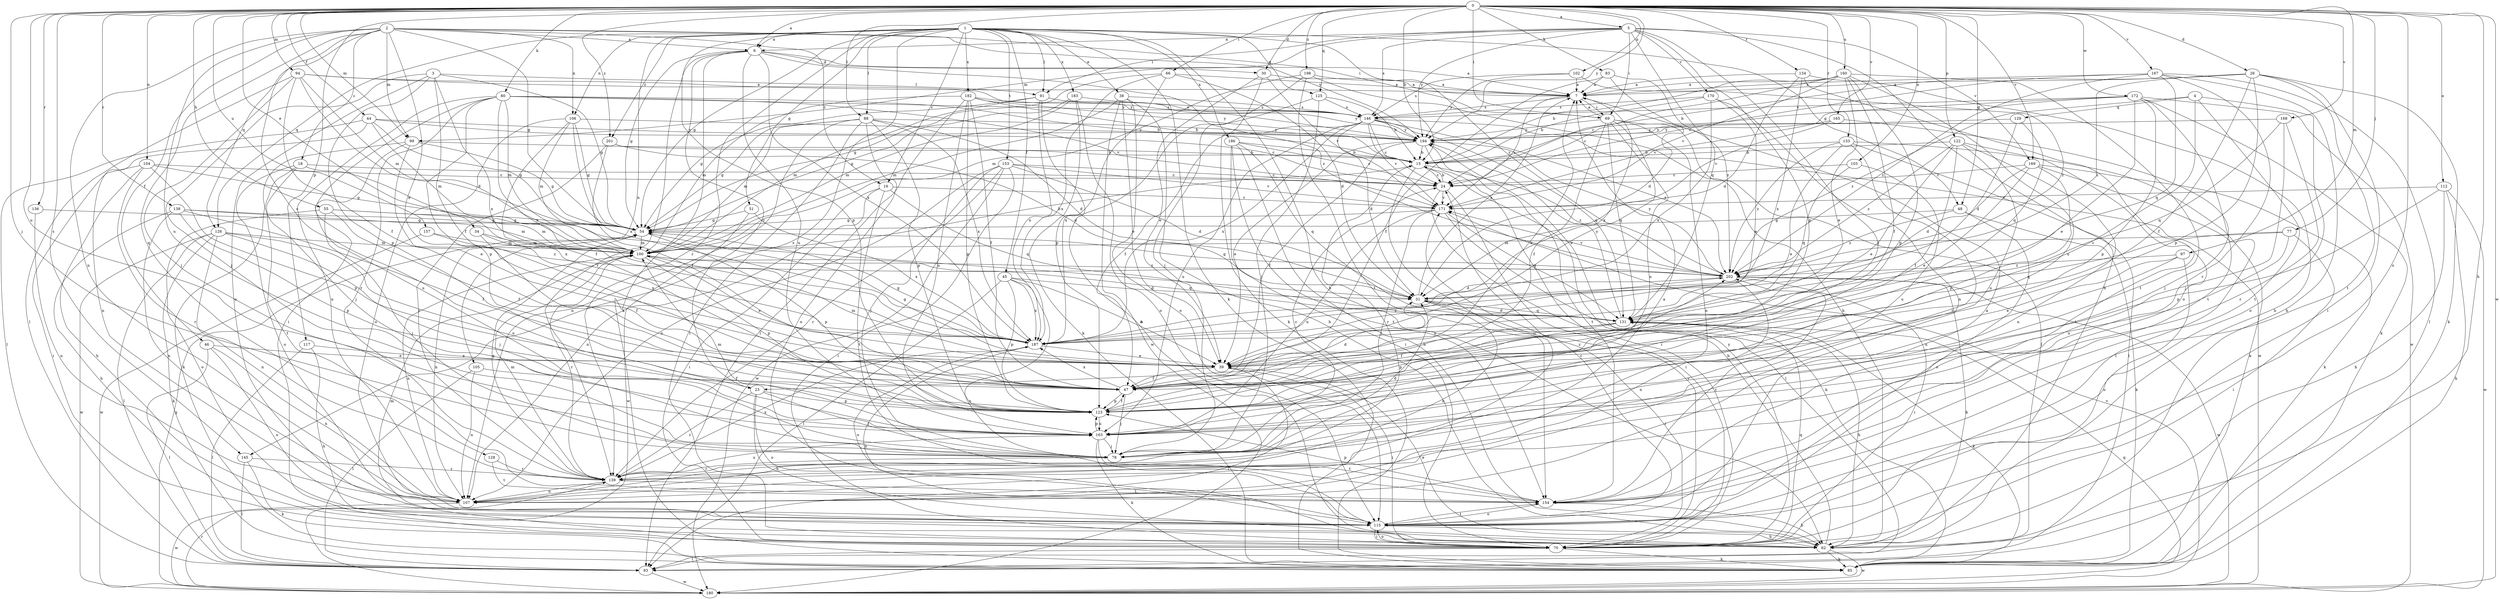 strict digraph  {
0;
1;
2;
3;
4;
5;
6;
7;
15;
16;
18;
23;
24;
26;
30;
31;
34;
38;
39;
44;
45;
46;
47;
48;
51;
54;
55;
62;
66;
69;
70;
77;
78;
80;
83;
85;
88;
91;
93;
94;
97;
99;
100;
102;
103;
104;
105;
106;
107;
112;
115;
117;
122;
123;
125;
126;
128;
129;
131;
133;
134;
136;
138;
139;
145;
146;
153;
154;
157;
160;
163;
165;
167;
168;
169;
170;
171;
172;
180;
182;
183;
186;
187;
194;
198;
201;
202;
0 -> 5  [label=a];
0 -> 6  [label=a];
0 -> 15  [label=b];
0 -> 26  [label=d];
0 -> 30  [label=d];
0 -> 34  [label=e];
0 -> 44  [label=f];
0 -> 48  [label=g];
0 -> 55  [label=h];
0 -> 62  [label=h];
0 -> 66  [label=i];
0 -> 69  [label=i];
0 -> 77  [label=j];
0 -> 78  [label=j];
0 -> 80  [label=k];
0 -> 83  [label=k];
0 -> 88  [label=l];
0 -> 94  [label=m];
0 -> 97  [label=m];
0 -> 99  [label=m];
0 -> 102  [label=n];
0 -> 103  [label=n];
0 -> 104  [label=n];
0 -> 112  [label=o];
0 -> 115  [label=o];
0 -> 117  [label=p];
0 -> 122  [label=p];
0 -> 125  [label=q];
0 -> 133  [label=r];
0 -> 134  [label=r];
0 -> 136  [label=r];
0 -> 138  [label=r];
0 -> 145  [label=s];
0 -> 157  [label=u];
0 -> 160  [label=u];
0 -> 163  [label=u];
0 -> 165  [label=v];
0 -> 167  [label=v];
0 -> 168  [label=v];
0 -> 169  [label=v];
0 -> 172  [label=w];
0 -> 180  [label=w];
0 -> 194  [label=y];
0 -> 198  [label=z];
0 -> 201  [label=z];
1 -> 6  [label=a];
1 -> 16  [label=c];
1 -> 38  [label=e];
1 -> 45  [label=f];
1 -> 48  [label=g];
1 -> 51  [label=g];
1 -> 54  [label=g];
1 -> 62  [label=h];
1 -> 85  [label=k];
1 -> 88  [label=l];
1 -> 91  [label=l];
1 -> 105  [label=n];
1 -> 106  [label=n];
1 -> 123  [label=p];
1 -> 125  [label=q];
1 -> 126  [label=q];
1 -> 139  [label=r];
1 -> 145  [label=s];
1 -> 153  [label=t];
1 -> 182  [label=x];
1 -> 183  [label=x];
1 -> 186  [label=x];
1 -> 201  [label=z];
1 -> 202  [label=z];
2 -> 6  [label=a];
2 -> 16  [label=c];
2 -> 18  [label=c];
2 -> 23  [label=c];
2 -> 39  [label=e];
2 -> 46  [label=f];
2 -> 54  [label=g];
2 -> 69  [label=i];
2 -> 99  [label=m];
2 -> 106  [label=n];
2 -> 107  [label=n];
2 -> 126  [label=q];
2 -> 128  [label=q];
2 -> 163  [label=u];
2 -> 194  [label=y];
3 -> 47  [label=f];
3 -> 54  [label=g];
3 -> 78  [label=j];
3 -> 91  [label=l];
3 -> 115  [label=o];
3 -> 123  [label=p];
3 -> 187  [label=x];
4 -> 23  [label=c];
4 -> 115  [label=o];
4 -> 129  [label=q];
4 -> 154  [label=t];
4 -> 202  [label=z];
5 -> 6  [label=a];
5 -> 62  [label=h];
5 -> 69  [label=i];
5 -> 78  [label=j];
5 -> 91  [label=l];
5 -> 99  [label=m];
5 -> 123  [label=p];
5 -> 131  [label=q];
5 -> 146  [label=s];
5 -> 169  [label=v];
5 -> 170  [label=v];
5 -> 194  [label=y];
6 -> 7  [label=a];
6 -> 23  [label=c];
6 -> 30  [label=d];
6 -> 54  [label=g];
6 -> 85  [label=k];
6 -> 139  [label=r];
6 -> 163  [label=u];
6 -> 187  [label=x];
6 -> 202  [label=z];
7 -> 69  [label=i];
7 -> 146  [label=s];
7 -> 171  [label=v];
7 -> 187  [label=x];
15 -> 24  [label=c];
15 -> 107  [label=n];
15 -> 139  [label=r];
15 -> 202  [label=z];
16 -> 70  [label=i];
16 -> 107  [label=n];
16 -> 131  [label=q];
16 -> 154  [label=t];
16 -> 171  [label=v];
18 -> 24  [label=c];
18 -> 85  [label=k];
18 -> 115  [label=o];
18 -> 154  [label=t];
18 -> 187  [label=x];
23 -> 62  [label=h];
23 -> 78  [label=j];
23 -> 115  [label=o];
23 -> 123  [label=p];
23 -> 139  [label=r];
24 -> 15  [label=b];
24 -> 70  [label=i];
24 -> 93  [label=l];
24 -> 171  [label=v];
26 -> 7  [label=a];
26 -> 15  [label=b];
26 -> 47  [label=f];
26 -> 70  [label=i];
26 -> 85  [label=k];
26 -> 123  [label=p];
26 -> 154  [label=t];
26 -> 202  [label=z];
30 -> 7  [label=a];
30 -> 39  [label=e];
30 -> 85  [label=k];
30 -> 171  [label=v];
31 -> 7  [label=a];
31 -> 70  [label=i];
31 -> 107  [label=n];
31 -> 131  [label=q];
34 -> 47  [label=f];
34 -> 100  [label=m];
34 -> 187  [label=x];
38 -> 39  [label=e];
38 -> 62  [label=h];
38 -> 100  [label=m];
38 -> 115  [label=o];
38 -> 146  [label=s];
38 -> 180  [label=w];
39 -> 47  [label=f];
39 -> 54  [label=g];
39 -> 70  [label=i];
39 -> 93  [label=l];
39 -> 100  [label=m];
44 -> 24  [label=c];
44 -> 54  [label=g];
44 -> 93  [label=l];
44 -> 100  [label=m];
44 -> 107  [label=n];
44 -> 194  [label=y];
45 -> 31  [label=d];
45 -> 39  [label=e];
45 -> 93  [label=l];
45 -> 115  [label=o];
45 -> 123  [label=p];
45 -> 187  [label=x];
46 -> 39  [label=e];
46 -> 93  [label=l];
46 -> 107  [label=n];
46 -> 115  [label=o];
47 -> 7  [label=a];
47 -> 31  [label=d];
47 -> 78  [label=j];
47 -> 123  [label=p];
47 -> 187  [label=x];
48 -> 54  [label=g];
48 -> 85  [label=k];
48 -> 115  [label=o];
48 -> 202  [label=z];
51 -> 54  [label=g];
51 -> 180  [label=w];
51 -> 187  [label=x];
54 -> 100  [label=m];
54 -> 107  [label=n];
54 -> 123  [label=p];
55 -> 47  [label=f];
55 -> 54  [label=g];
55 -> 78  [label=j];
55 -> 100  [label=m];
55 -> 115  [label=o];
62 -> 15  [label=b];
62 -> 39  [label=e];
62 -> 85  [label=k];
62 -> 180  [label=w];
66 -> 7  [label=a];
66 -> 31  [label=d];
66 -> 54  [label=g];
66 -> 123  [label=p];
66 -> 187  [label=x];
69 -> 7  [label=a];
69 -> 39  [label=e];
69 -> 47  [label=f];
69 -> 93  [label=l];
69 -> 107  [label=n];
69 -> 131  [label=q];
69 -> 163  [label=u];
69 -> 194  [label=y];
70 -> 85  [label=k];
70 -> 93  [label=l];
70 -> 100  [label=m];
70 -> 115  [label=o];
70 -> 131  [label=q];
70 -> 171  [label=v];
70 -> 194  [label=y];
77 -> 70  [label=i];
77 -> 100  [label=m];
77 -> 131  [label=q];
77 -> 163  [label=u];
78 -> 24  [label=c];
78 -> 31  [label=d];
78 -> 139  [label=r];
80 -> 15  [label=b];
80 -> 70  [label=i];
80 -> 100  [label=m];
80 -> 107  [label=n];
80 -> 123  [label=p];
80 -> 139  [label=r];
80 -> 146  [label=s];
80 -> 171  [label=v];
80 -> 187  [label=x];
83 -> 7  [label=a];
83 -> 31  [label=d];
83 -> 47  [label=f];
83 -> 202  [label=z];
88 -> 31  [label=d];
88 -> 54  [label=g];
88 -> 70  [label=i];
88 -> 100  [label=m];
88 -> 107  [label=n];
88 -> 115  [label=o];
88 -> 123  [label=p];
88 -> 187  [label=x];
88 -> 194  [label=y];
91 -> 54  [label=g];
91 -> 62  [label=h];
91 -> 100  [label=m];
91 -> 146  [label=s];
91 -> 187  [label=x];
91 -> 194  [label=y];
93 -> 180  [label=w];
94 -> 7  [label=a];
94 -> 31  [label=d];
94 -> 47  [label=f];
94 -> 78  [label=j];
94 -> 93  [label=l];
94 -> 100  [label=m];
94 -> 194  [label=y];
97 -> 39  [label=e];
97 -> 115  [label=o];
97 -> 163  [label=u];
97 -> 202  [label=z];
99 -> 15  [label=b];
99 -> 39  [label=e];
99 -> 54  [label=g];
99 -> 78  [label=j];
99 -> 163  [label=u];
100 -> 15  [label=b];
100 -> 39  [label=e];
100 -> 107  [label=n];
100 -> 123  [label=p];
100 -> 131  [label=q];
100 -> 139  [label=r];
100 -> 202  [label=z];
102 -> 7  [label=a];
102 -> 146  [label=s];
102 -> 194  [label=y];
102 -> 202  [label=z];
103 -> 24  [label=c];
103 -> 131  [label=q];
103 -> 163  [label=u];
104 -> 24  [label=c];
104 -> 54  [label=g];
104 -> 62  [label=h];
104 -> 70  [label=i];
104 -> 123  [label=p];
104 -> 139  [label=r];
105 -> 47  [label=f];
105 -> 93  [label=l];
105 -> 107  [label=n];
106 -> 47  [label=f];
106 -> 54  [label=g];
106 -> 100  [label=m];
106 -> 115  [label=o];
106 -> 187  [label=x];
106 -> 194  [label=y];
107 -> 7  [label=a];
107 -> 180  [label=w];
112 -> 62  [label=h];
112 -> 85  [label=k];
112 -> 123  [label=p];
112 -> 171  [label=v];
112 -> 180  [label=w];
115 -> 7  [label=a];
115 -> 24  [label=c];
115 -> 62  [label=h];
115 -> 70  [label=i];
115 -> 154  [label=t];
117 -> 39  [label=e];
117 -> 62  [label=h];
117 -> 93  [label=l];
122 -> 15  [label=b];
122 -> 39  [label=e];
122 -> 47  [label=f];
122 -> 107  [label=n];
122 -> 154  [label=t];
122 -> 163  [label=u];
122 -> 202  [label=z];
123 -> 47  [label=f];
123 -> 163  [label=u];
123 -> 202  [label=z];
125 -> 15  [label=b];
125 -> 78  [label=j];
125 -> 146  [label=s];
125 -> 187  [label=x];
126 -> 78  [label=j];
126 -> 85  [label=k];
126 -> 93  [label=l];
126 -> 100  [label=m];
126 -> 107  [label=n];
126 -> 163  [label=u];
126 -> 180  [label=w];
128 -> 139  [label=r];
128 -> 154  [label=t];
129 -> 31  [label=d];
129 -> 131  [label=q];
129 -> 194  [label=y];
131 -> 31  [label=d];
131 -> 47  [label=f];
131 -> 62  [label=h];
131 -> 85  [label=k];
131 -> 123  [label=p];
131 -> 187  [label=x];
131 -> 194  [label=y];
133 -> 15  [label=b];
133 -> 39  [label=e];
133 -> 85  [label=k];
133 -> 93  [label=l];
133 -> 139  [label=r];
133 -> 202  [label=z];
134 -> 7  [label=a];
134 -> 31  [label=d];
134 -> 62  [label=h];
134 -> 115  [label=o];
134 -> 187  [label=x];
136 -> 54  [label=g];
136 -> 107  [label=n];
138 -> 47  [label=f];
138 -> 54  [label=g];
138 -> 62  [label=h];
138 -> 100  [label=m];
138 -> 107  [label=n];
138 -> 123  [label=p];
139 -> 54  [label=g];
139 -> 100  [label=m];
139 -> 107  [label=n];
139 -> 154  [label=t];
139 -> 163  [label=u];
139 -> 187  [label=x];
145 -> 85  [label=k];
145 -> 93  [label=l];
145 -> 139  [label=r];
146 -> 24  [label=c];
146 -> 31  [label=d];
146 -> 47  [label=f];
146 -> 131  [label=q];
146 -> 163  [label=u];
146 -> 171  [label=v];
146 -> 180  [label=w];
146 -> 187  [label=x];
146 -> 194  [label=y];
146 -> 202  [label=z];
153 -> 24  [label=c];
153 -> 31  [label=d];
153 -> 70  [label=i];
153 -> 78  [label=j];
153 -> 107  [label=n];
153 -> 139  [label=r];
153 -> 171  [label=v];
153 -> 180  [label=w];
154 -> 62  [label=h];
154 -> 115  [label=o];
154 -> 123  [label=p];
154 -> 202  [label=z];
157 -> 100  [label=m];
157 -> 180  [label=w];
157 -> 202  [label=z];
160 -> 7  [label=a];
160 -> 15  [label=b];
160 -> 24  [label=c];
160 -> 39  [label=e];
160 -> 47  [label=f];
160 -> 123  [label=p];
160 -> 154  [label=t];
160 -> 163  [label=u];
160 -> 171  [label=v];
163 -> 78  [label=j];
163 -> 85  [label=k];
163 -> 100  [label=m];
163 -> 123  [label=p];
163 -> 154  [label=t];
165 -> 78  [label=j];
165 -> 171  [label=v];
165 -> 194  [label=y];
167 -> 7  [label=a];
167 -> 24  [label=c];
167 -> 62  [label=h];
167 -> 93  [label=l];
167 -> 131  [label=q];
167 -> 139  [label=r];
167 -> 202  [label=z];
168 -> 78  [label=j];
168 -> 131  [label=q];
168 -> 139  [label=r];
168 -> 194  [label=y];
169 -> 24  [label=c];
169 -> 31  [label=d];
169 -> 39  [label=e];
169 -> 70  [label=i];
169 -> 85  [label=k];
169 -> 123  [label=p];
170 -> 15  [label=b];
170 -> 39  [label=e];
170 -> 107  [label=n];
170 -> 146  [label=s];
170 -> 187  [label=x];
171 -> 54  [label=g];
171 -> 78  [label=j];
171 -> 85  [label=k];
171 -> 131  [label=q];
171 -> 163  [label=u];
172 -> 24  [label=c];
172 -> 39  [label=e];
172 -> 85  [label=k];
172 -> 123  [label=p];
172 -> 146  [label=s];
172 -> 154  [label=t];
172 -> 171  [label=v];
172 -> 180  [label=w];
180 -> 54  [label=g];
180 -> 131  [label=q];
180 -> 139  [label=r];
180 -> 171  [label=v];
182 -> 15  [label=b];
182 -> 47  [label=f];
182 -> 93  [label=l];
182 -> 100  [label=m];
182 -> 123  [label=p];
182 -> 146  [label=s];
182 -> 163  [label=u];
182 -> 194  [label=y];
183 -> 54  [label=g];
183 -> 85  [label=k];
183 -> 100  [label=m];
183 -> 115  [label=o];
183 -> 146  [label=s];
186 -> 15  [label=b];
186 -> 24  [label=c];
186 -> 62  [label=h];
186 -> 70  [label=i];
186 -> 131  [label=q];
186 -> 154  [label=t];
187 -> 39  [label=e];
187 -> 54  [label=g];
187 -> 62  [label=h];
187 -> 115  [label=o];
187 -> 202  [label=z];
194 -> 15  [label=b];
194 -> 39  [label=e];
194 -> 47  [label=f];
194 -> 70  [label=i];
194 -> 154  [label=t];
198 -> 7  [label=a];
198 -> 62  [label=h];
198 -> 78  [label=j];
198 -> 100  [label=m];
198 -> 154  [label=t];
201 -> 15  [label=b];
201 -> 31  [label=d];
201 -> 47  [label=f];
201 -> 139  [label=r];
202 -> 31  [label=d];
202 -> 54  [label=g];
202 -> 62  [label=h];
202 -> 70  [label=i];
202 -> 107  [label=n];
202 -> 171  [label=v];
202 -> 180  [label=w];
202 -> 194  [label=y];
}
